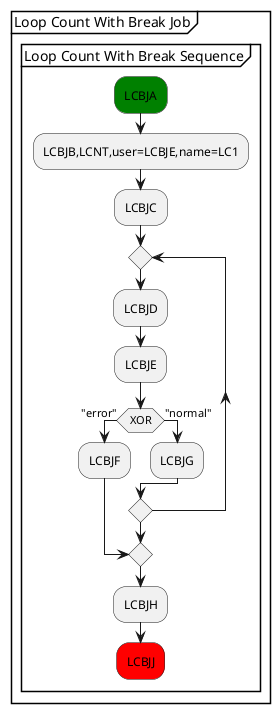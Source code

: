 @startuml
partition "Loop Count With Break Job" {
group "Loop Count With Break Sequence"
  #green:LCBJA;
  :LCBJB,LCNT,user=LCBJE,name=LC1;
  :LCBJC;
  repeat
    :LCBJD;
    :LCBJE;
    if (XOR) then ("error")
      :LCBJF;
      break
    else ("normal")
      :LCBJG;
    endif
  repeat while
  :LCBJH;
  #red:LCBJJ;
  detach
end group
}
@enduml